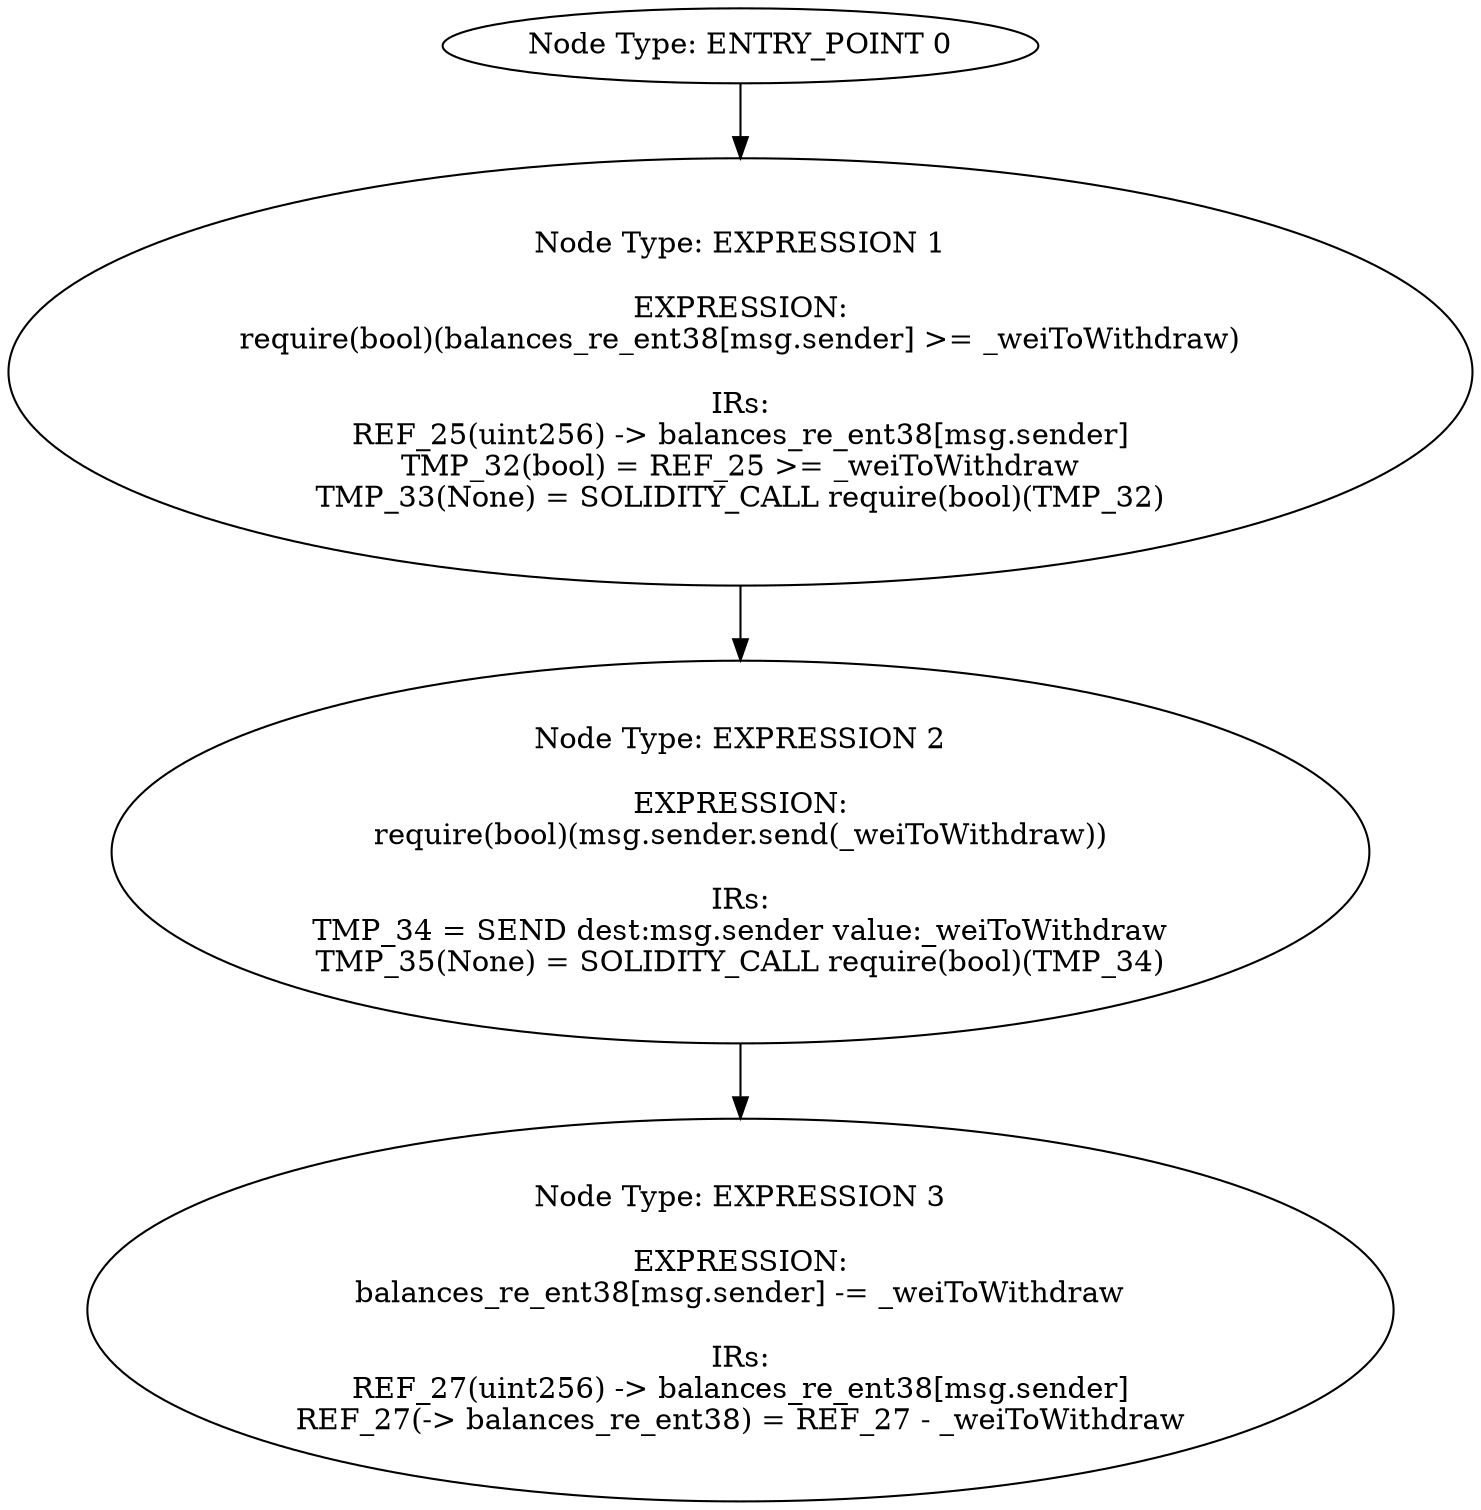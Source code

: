 digraph{
0[label="Node Type: ENTRY_POINT 0
"];
0->1;
1[label="Node Type: EXPRESSION 1

EXPRESSION:
require(bool)(balances_re_ent38[msg.sender] >= _weiToWithdraw)

IRs:
REF_25(uint256) -> balances_re_ent38[msg.sender]
TMP_32(bool) = REF_25 >= _weiToWithdraw
TMP_33(None) = SOLIDITY_CALL require(bool)(TMP_32)"];
1->2;
2[label="Node Type: EXPRESSION 2

EXPRESSION:
require(bool)(msg.sender.send(_weiToWithdraw))

IRs:
TMP_34 = SEND dest:msg.sender value:_weiToWithdraw
TMP_35(None) = SOLIDITY_CALL require(bool)(TMP_34)"];
2->3;
3[label="Node Type: EXPRESSION 3

EXPRESSION:
balances_re_ent38[msg.sender] -= _weiToWithdraw

IRs:
REF_27(uint256) -> balances_re_ent38[msg.sender]
REF_27(-> balances_re_ent38) = REF_27 - _weiToWithdraw"];
}
